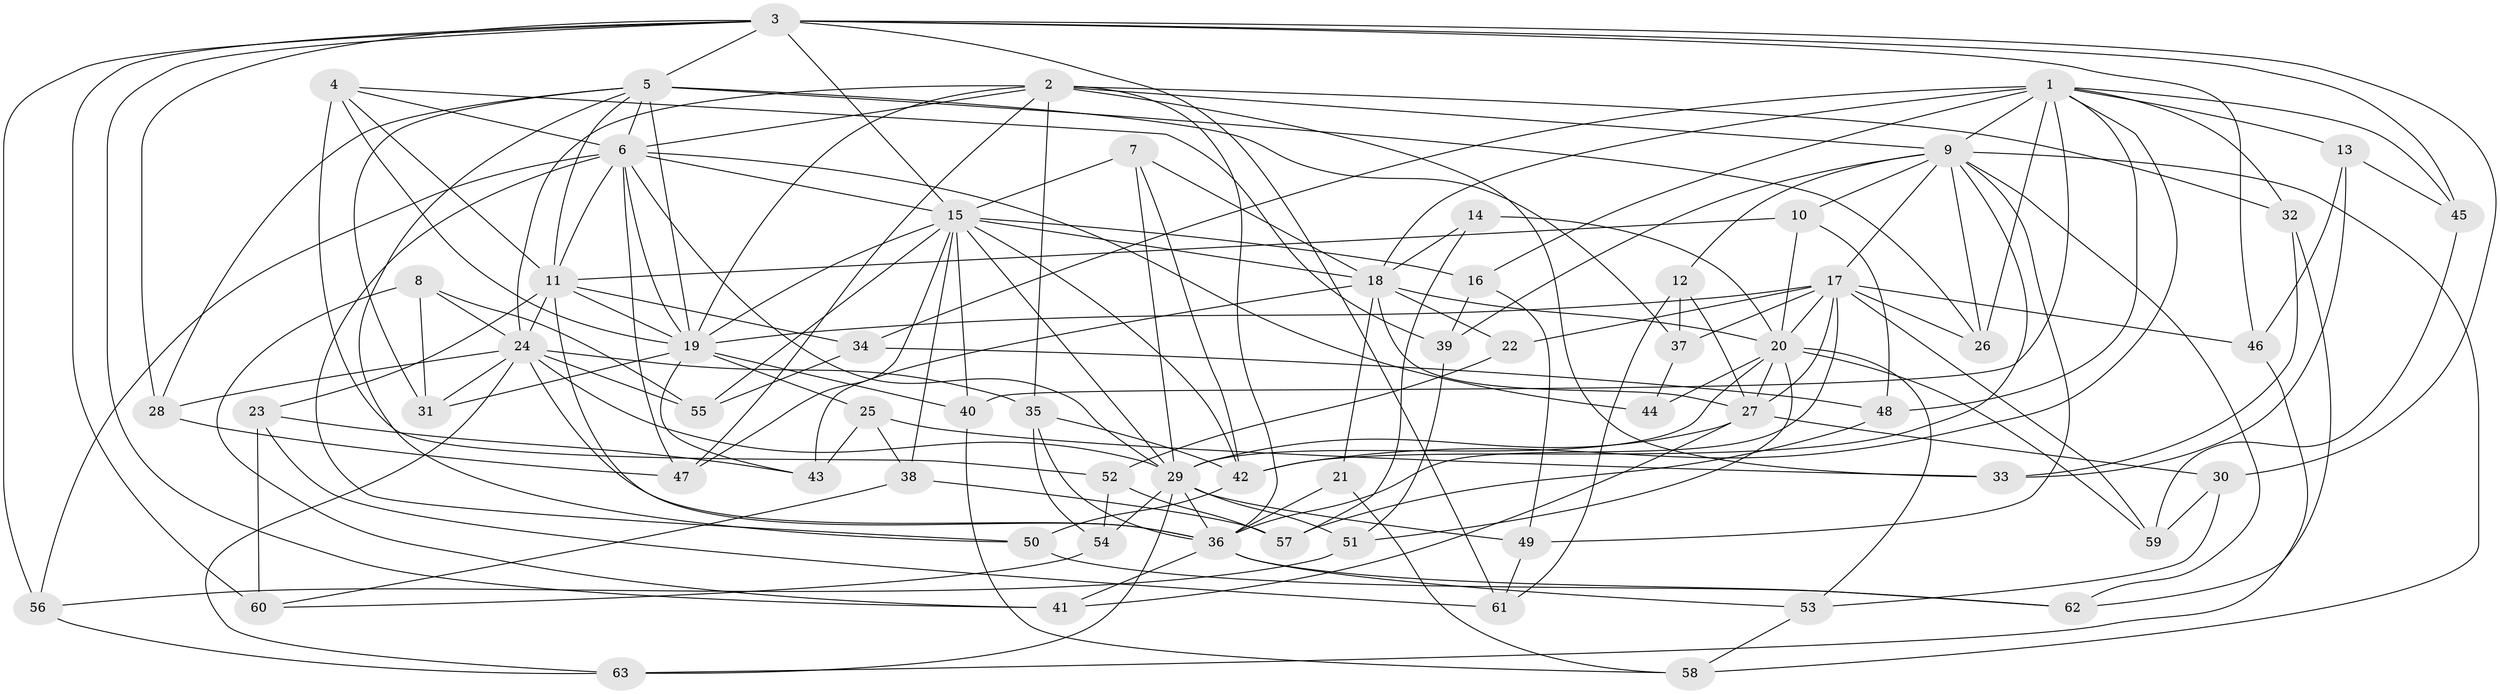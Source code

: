 // original degree distribution, {4: 1.0}
// Generated by graph-tools (version 1.1) at 2025/38/03/09/25 02:38:05]
// undirected, 63 vertices, 174 edges
graph export_dot {
graph [start="1"]
  node [color=gray90,style=filled];
  1;
  2;
  3;
  4;
  5;
  6;
  7;
  8;
  9;
  10;
  11;
  12;
  13;
  14;
  15;
  16;
  17;
  18;
  19;
  20;
  21;
  22;
  23;
  24;
  25;
  26;
  27;
  28;
  29;
  30;
  31;
  32;
  33;
  34;
  35;
  36;
  37;
  38;
  39;
  40;
  41;
  42;
  43;
  44;
  45;
  46;
  47;
  48;
  49;
  50;
  51;
  52;
  53;
  54;
  55;
  56;
  57;
  58;
  59;
  60;
  61;
  62;
  63;
  1 -- 9 [weight=2.0];
  1 -- 13 [weight=1.0];
  1 -- 16 [weight=1.0];
  1 -- 18 [weight=1.0];
  1 -- 26 [weight=1.0];
  1 -- 32 [weight=1.0];
  1 -- 34 [weight=1.0];
  1 -- 40 [weight=1.0];
  1 -- 42 [weight=1.0];
  1 -- 45 [weight=1.0];
  1 -- 48 [weight=1.0];
  2 -- 6 [weight=1.0];
  2 -- 9 [weight=1.0];
  2 -- 19 [weight=1.0];
  2 -- 24 [weight=1.0];
  2 -- 32 [weight=1.0];
  2 -- 33 [weight=1.0];
  2 -- 35 [weight=2.0];
  2 -- 36 [weight=1.0];
  2 -- 47 [weight=1.0];
  3 -- 5 [weight=1.0];
  3 -- 15 [weight=1.0];
  3 -- 28 [weight=1.0];
  3 -- 30 [weight=1.0];
  3 -- 41 [weight=1.0];
  3 -- 45 [weight=1.0];
  3 -- 46 [weight=1.0];
  3 -- 56 [weight=1.0];
  3 -- 60 [weight=1.0];
  3 -- 61 [weight=1.0];
  4 -- 6 [weight=1.0];
  4 -- 11 [weight=2.0];
  4 -- 19 [weight=1.0];
  4 -- 39 [weight=1.0];
  4 -- 52 [weight=1.0];
  5 -- 6 [weight=1.0];
  5 -- 11 [weight=1.0];
  5 -- 19 [weight=2.0];
  5 -- 26 [weight=1.0];
  5 -- 28 [weight=1.0];
  5 -- 31 [weight=1.0];
  5 -- 37 [weight=1.0];
  5 -- 50 [weight=1.0];
  6 -- 11 [weight=1.0];
  6 -- 15 [weight=1.0];
  6 -- 19 [weight=1.0];
  6 -- 29 [weight=2.0];
  6 -- 44 [weight=1.0];
  6 -- 47 [weight=1.0];
  6 -- 50 [weight=1.0];
  6 -- 56 [weight=1.0];
  7 -- 15 [weight=1.0];
  7 -- 18 [weight=1.0];
  7 -- 29 [weight=1.0];
  7 -- 42 [weight=1.0];
  8 -- 24 [weight=1.0];
  8 -- 31 [weight=1.0];
  8 -- 41 [weight=1.0];
  8 -- 55 [weight=1.0];
  9 -- 10 [weight=1.0];
  9 -- 12 [weight=1.0];
  9 -- 17 [weight=1.0];
  9 -- 26 [weight=1.0];
  9 -- 39 [weight=1.0];
  9 -- 42 [weight=1.0];
  9 -- 49 [weight=1.0];
  9 -- 58 [weight=1.0];
  9 -- 62 [weight=1.0];
  10 -- 11 [weight=1.0];
  10 -- 20 [weight=1.0];
  10 -- 48 [weight=1.0];
  11 -- 19 [weight=1.0];
  11 -- 23 [weight=1.0];
  11 -- 24 [weight=3.0];
  11 -- 34 [weight=1.0];
  11 -- 36 [weight=1.0];
  12 -- 27 [weight=1.0];
  12 -- 37 [weight=1.0];
  12 -- 61 [weight=1.0];
  13 -- 33 [weight=1.0];
  13 -- 45 [weight=1.0];
  13 -- 46 [weight=1.0];
  14 -- 18 [weight=1.0];
  14 -- 20 [weight=2.0];
  14 -- 57 [weight=1.0];
  15 -- 16 [weight=1.0];
  15 -- 18 [weight=1.0];
  15 -- 19 [weight=1.0];
  15 -- 29 [weight=1.0];
  15 -- 38 [weight=1.0];
  15 -- 40 [weight=1.0];
  15 -- 42 [weight=1.0];
  15 -- 47 [weight=1.0];
  15 -- 55 [weight=1.0];
  16 -- 39 [weight=1.0];
  16 -- 49 [weight=1.0];
  17 -- 19 [weight=1.0];
  17 -- 20 [weight=1.0];
  17 -- 22 [weight=1.0];
  17 -- 26 [weight=1.0];
  17 -- 27 [weight=1.0];
  17 -- 36 [weight=1.0];
  17 -- 37 [weight=1.0];
  17 -- 46 [weight=1.0];
  17 -- 59 [weight=1.0];
  18 -- 20 [weight=1.0];
  18 -- 21 [weight=2.0];
  18 -- 22 [weight=2.0];
  18 -- 27 [weight=2.0];
  18 -- 43 [weight=1.0];
  19 -- 25 [weight=1.0];
  19 -- 31 [weight=1.0];
  19 -- 40 [weight=1.0];
  19 -- 43 [weight=1.0];
  20 -- 27 [weight=1.0];
  20 -- 29 [weight=1.0];
  20 -- 44 [weight=2.0];
  20 -- 51 [weight=1.0];
  20 -- 53 [weight=1.0];
  20 -- 59 [weight=1.0];
  21 -- 36 [weight=1.0];
  21 -- 58 [weight=1.0];
  22 -- 52 [weight=1.0];
  23 -- 43 [weight=1.0];
  23 -- 60 [weight=1.0];
  23 -- 61 [weight=1.0];
  24 -- 28 [weight=1.0];
  24 -- 29 [weight=1.0];
  24 -- 31 [weight=1.0];
  24 -- 35 [weight=1.0];
  24 -- 36 [weight=1.0];
  24 -- 55 [weight=1.0];
  24 -- 63 [weight=1.0];
  25 -- 33 [weight=1.0];
  25 -- 38 [weight=1.0];
  25 -- 43 [weight=1.0];
  27 -- 29 [weight=1.0];
  27 -- 30 [weight=1.0];
  27 -- 41 [weight=1.0];
  28 -- 47 [weight=1.0];
  29 -- 36 [weight=1.0];
  29 -- 49 [weight=1.0];
  29 -- 51 [weight=1.0];
  29 -- 54 [weight=1.0];
  29 -- 63 [weight=1.0];
  30 -- 53 [weight=1.0];
  30 -- 59 [weight=1.0];
  32 -- 33 [weight=1.0];
  32 -- 62 [weight=1.0];
  34 -- 48 [weight=1.0];
  34 -- 55 [weight=1.0];
  35 -- 36 [weight=1.0];
  35 -- 42 [weight=1.0];
  35 -- 54 [weight=1.0];
  36 -- 41 [weight=1.0];
  36 -- 53 [weight=1.0];
  36 -- 62 [weight=1.0];
  37 -- 44 [weight=1.0];
  38 -- 57 [weight=1.0];
  38 -- 60 [weight=1.0];
  39 -- 51 [weight=1.0];
  40 -- 58 [weight=1.0];
  42 -- 50 [weight=1.0];
  45 -- 59 [weight=1.0];
  46 -- 63 [weight=1.0];
  48 -- 57 [weight=1.0];
  49 -- 61 [weight=1.0];
  50 -- 62 [weight=1.0];
  51 -- 56 [weight=1.0];
  52 -- 54 [weight=1.0];
  52 -- 57 [weight=1.0];
  53 -- 58 [weight=1.0];
  54 -- 60 [weight=1.0];
  56 -- 63 [weight=1.0];
}
